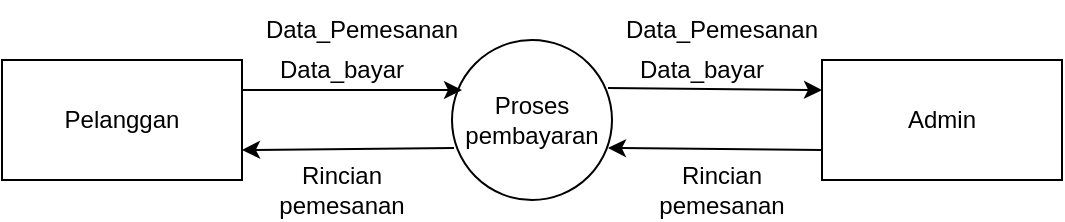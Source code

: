 <mxfile version="20.3.0" type="device"><diagram id="oSK15B6msnnlrC8VbvO4" name="Page-1"><mxGraphModel dx="1108" dy="545" grid="1" gridSize="10" guides="1" tooltips="1" connect="1" arrows="1" fold="1" page="1" pageScale="1" pageWidth="850" pageHeight="1100" math="0" shadow="0"><root><mxCell id="0"/><mxCell id="1" parent="0"/><mxCell id="GNUaV7evX6vsK5rGjEcY-1" value="Pelanggan&lt;br&gt;" style="rounded=0;whiteSpace=wrap;html=1;" vertex="1" parent="1"><mxGeometry x="120" y="150" width="120" height="60" as="geometry"/></mxCell><mxCell id="GNUaV7evX6vsK5rGjEcY-3" value="Proses pembayaran" style="ellipse;whiteSpace=wrap;html=1;aspect=fixed;" vertex="1" parent="1"><mxGeometry x="345" y="140" width="80" height="80" as="geometry"/></mxCell><mxCell id="GNUaV7evX6vsK5rGjEcY-5" value="Admin&lt;br&gt;" style="rounded=0;whiteSpace=wrap;html=1;" vertex="1" parent="1"><mxGeometry x="530" y="150" width="120" height="60" as="geometry"/></mxCell><mxCell id="GNUaV7evX6vsK5rGjEcY-6" value="" style="endArrow=classic;html=1;rounded=0;exitX=1;exitY=0.25;exitDx=0;exitDy=0;" edge="1" parent="1" source="GNUaV7evX6vsK5rGjEcY-1"><mxGeometry width="50" height="50" relative="1" as="geometry"><mxPoint x="400" y="310" as="sourcePoint"/><mxPoint x="350" y="165" as="targetPoint"/></mxGeometry></mxCell><mxCell id="GNUaV7evX6vsK5rGjEcY-7" value="" style="endArrow=classic;html=1;rounded=0;entryX=1;entryY=0.75;entryDx=0;entryDy=0;exitX=0.013;exitY=0.675;exitDx=0;exitDy=0;exitPerimeter=0;" edge="1" parent="1" source="GNUaV7evX6vsK5rGjEcY-3" target="GNUaV7evX6vsK5rGjEcY-1"><mxGeometry width="50" height="50" relative="1" as="geometry"><mxPoint x="350" y="190" as="sourcePoint"/><mxPoint x="240" y="193" as="targetPoint"/></mxGeometry></mxCell><mxCell id="GNUaV7evX6vsK5rGjEcY-8" value="" style="endArrow=classic;html=1;rounded=0;exitX=0.975;exitY=0.3;exitDx=0;exitDy=0;exitPerimeter=0;entryX=0;entryY=0.25;entryDx=0;entryDy=0;" edge="1" parent="1" source="GNUaV7evX6vsK5rGjEcY-3" target="GNUaV7evX6vsK5rGjEcY-5"><mxGeometry width="50" height="50" relative="1" as="geometry"><mxPoint x="400" y="290" as="sourcePoint"/><mxPoint x="450" y="240" as="targetPoint"/></mxGeometry></mxCell><mxCell id="GNUaV7evX6vsK5rGjEcY-9" value="" style="endArrow=classic;html=1;rounded=0;exitX=0;exitY=0.75;exitDx=0;exitDy=0;entryX=0.975;entryY=0.675;entryDx=0;entryDy=0;entryPerimeter=0;" edge="1" parent="1" source="GNUaV7evX6vsK5rGjEcY-5" target="GNUaV7evX6vsK5rGjEcY-3"><mxGeometry width="50" height="50" relative="1" as="geometry"><mxPoint x="400" y="290" as="sourcePoint"/><mxPoint x="450" y="240" as="targetPoint"/></mxGeometry></mxCell><mxCell id="GNUaV7evX6vsK5rGjEcY-10" value="Data_Pemesanan&lt;br&gt;" style="text;html=1;strokeColor=none;fillColor=none;align=center;verticalAlign=middle;whiteSpace=wrap;rounded=0;" vertex="1" parent="1"><mxGeometry x="270" y="120" width="60" height="30" as="geometry"/></mxCell><mxCell id="GNUaV7evX6vsK5rGjEcY-11" value="Data_bayar" style="text;html=1;strokeColor=none;fillColor=none;align=center;verticalAlign=middle;whiteSpace=wrap;rounded=0;" vertex="1" parent="1"><mxGeometry x="260" y="140" width="60" height="30" as="geometry"/></mxCell><mxCell id="GNUaV7evX6vsK5rGjEcY-12" value="Data_Pemesanan&lt;br&gt;" style="text;html=1;strokeColor=none;fillColor=none;align=center;verticalAlign=middle;whiteSpace=wrap;rounded=0;" vertex="1" parent="1"><mxGeometry x="450" y="120" width="60" height="30" as="geometry"/></mxCell><mxCell id="GNUaV7evX6vsK5rGjEcY-13" value="Data_bayar" style="text;html=1;strokeColor=none;fillColor=none;align=center;verticalAlign=middle;whiteSpace=wrap;rounded=0;" vertex="1" parent="1"><mxGeometry x="440" y="140" width="60" height="30" as="geometry"/></mxCell><mxCell id="GNUaV7evX6vsK5rGjEcY-14" value="Rincian pemesanan" style="text;html=1;strokeColor=none;fillColor=none;align=center;verticalAlign=middle;whiteSpace=wrap;rounded=0;" vertex="1" parent="1"><mxGeometry x="450" y="200" width="60" height="30" as="geometry"/></mxCell><mxCell id="GNUaV7evX6vsK5rGjEcY-15" value="Rincian pemesanan" style="text;html=1;strokeColor=none;fillColor=none;align=center;verticalAlign=middle;whiteSpace=wrap;rounded=0;" vertex="1" parent="1"><mxGeometry x="260" y="200" width="60" height="30" as="geometry"/></mxCell></root></mxGraphModel></diagram></mxfile>